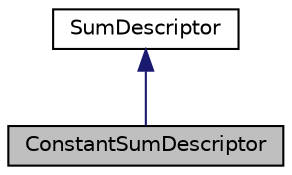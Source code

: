 digraph "ConstantSumDescriptor"
{
  edge [fontname="Helvetica",fontsize="10",labelfontname="Helvetica",labelfontsize="10"];
  node [fontname="Helvetica",fontsize="10",shape=record];
  Node0 [label="ConstantSumDescriptor",height=0.2,width=0.4,color="black", fillcolor="grey75", style="filled", fontcolor="black"];
  Node1 -> Node0 [dir="back",color="midnightblue",fontsize="10",style="solid",fontname="Helvetica"];
  Node1 [label="SumDescriptor",height=0.2,width=0.4,color="black", fillcolor="white", style="filled",URL="$classkaldi_1_1nnet3_1_1SumDescriptor.html",tooltip="This is an abstract base-class. "];
}
